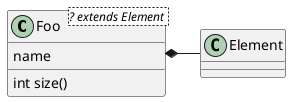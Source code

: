 @startuml
' skinparam genericDisplay old
class Foo <? extends Element > {
    name
    int size()
}
class Element
Foo *- Element
@enduml